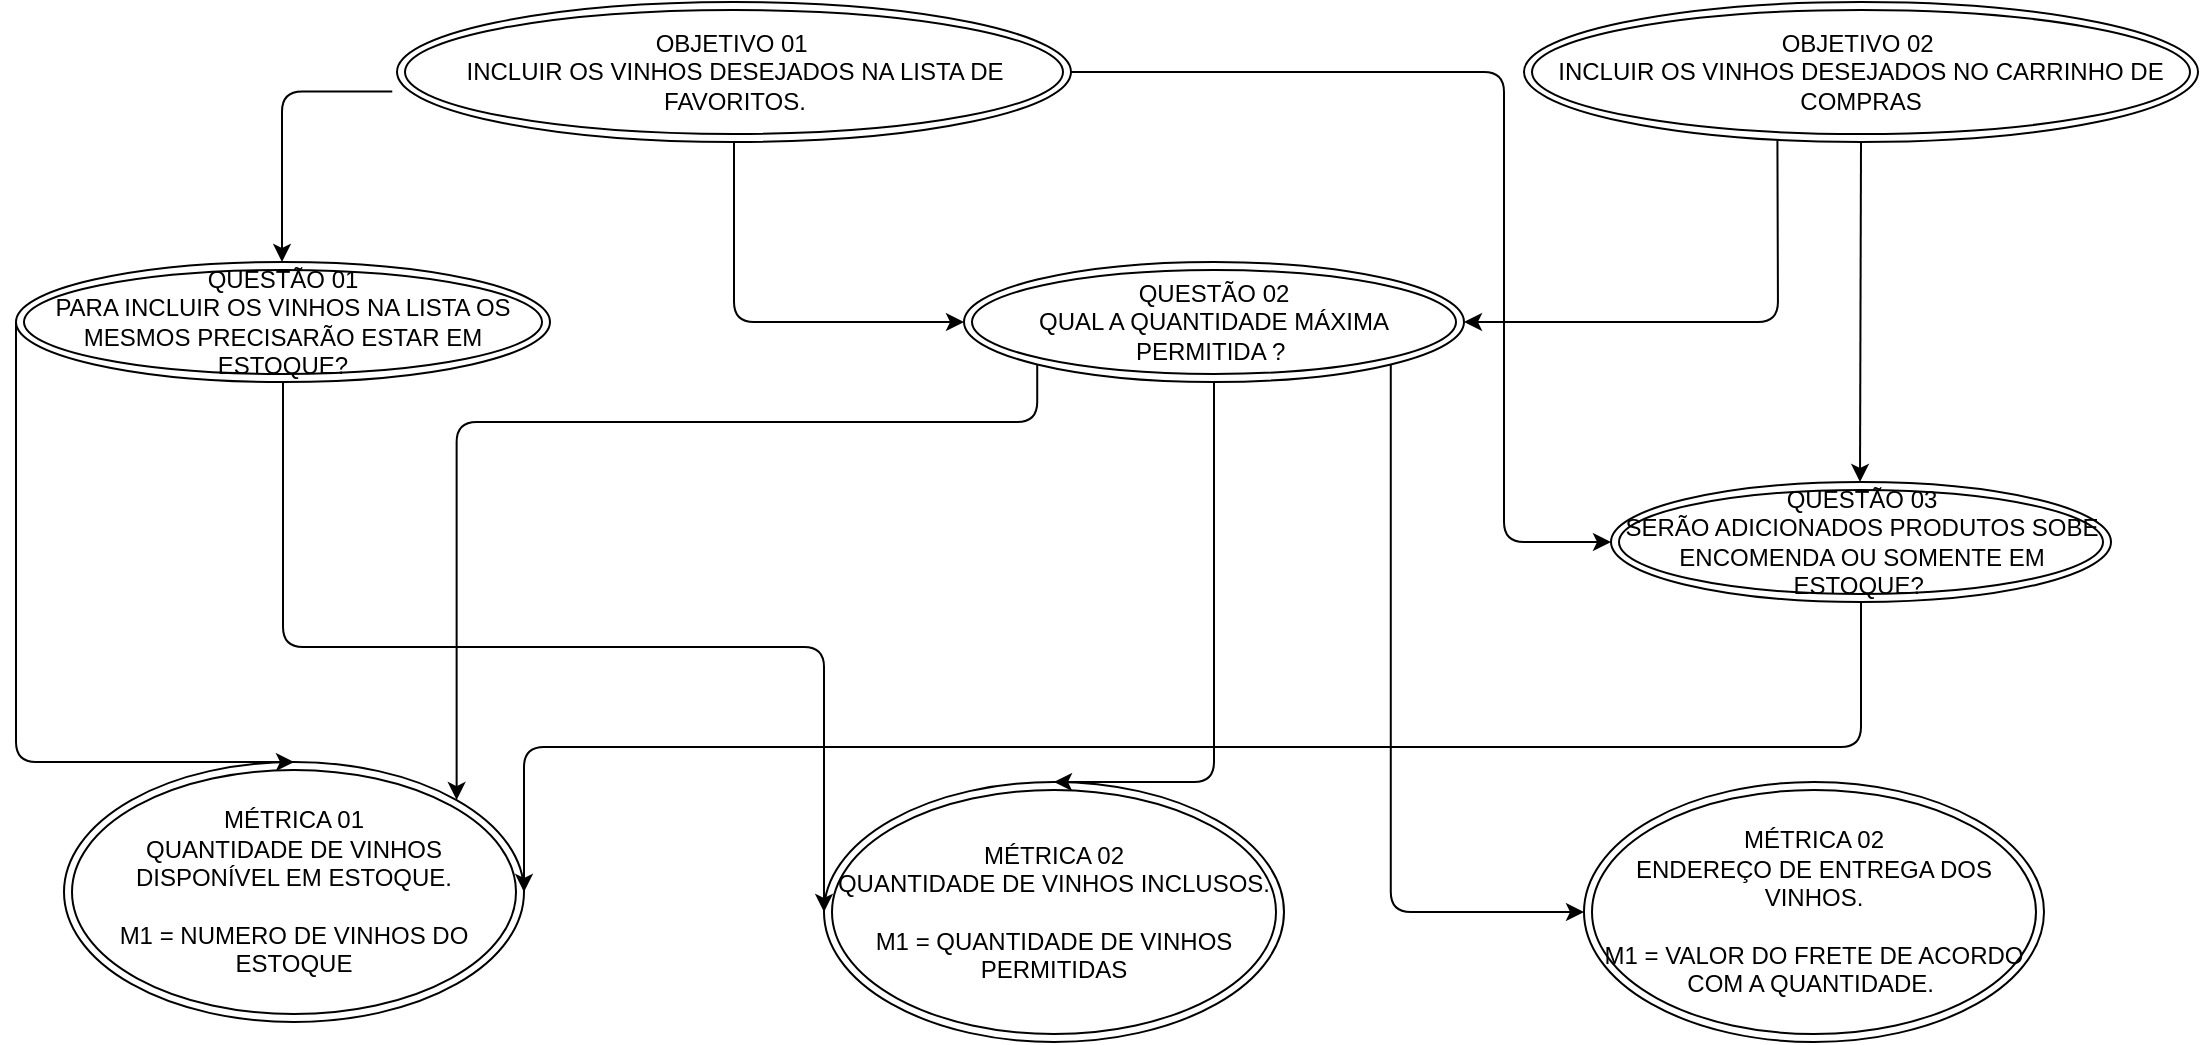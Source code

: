 <mxfile version="10.6.7" type="device"><diagram id="kfb7hoskEmbZJKhdST-G" name="Page-1"><mxGraphModel dx="1141" dy="648" grid="1" gridSize="10" guides="1" tooltips="1" connect="1" arrows="1" fold="1" page="1" pageScale="1" pageWidth="10000" pageHeight="10000" math="0" shadow="0"><root><mxCell id="0"/><mxCell id="1" parent="0"/><mxCell id="K0U3-W5fS0UKTucjYr8R-1" value="OBJETIVO 01&amp;nbsp;&lt;br&gt;INCLUIR OS VINHOS DESEJADOS NA LISTA DE FAVORITOS.&lt;br&gt;" style="ellipse;shape=doubleEllipse;whiteSpace=wrap;html=1;" vertex="1" parent="1"><mxGeometry x="236.5" y="70" width="337" height="70" as="geometry"/></mxCell><mxCell id="K0U3-W5fS0UKTucjYr8R-2" value="QUESTÃO 01&lt;br&gt;PARA INCLUIR OS VINHOS NA LISTA OS MESMOS PRECISARÃO ESTAR EM ESTOQUE?&lt;br&gt;" style="ellipse;shape=doubleEllipse;whiteSpace=wrap;html=1;" vertex="1" parent="1"><mxGeometry x="46" y="200" width="267" height="60" as="geometry"/></mxCell><mxCell id="K0U3-W5fS0UKTucjYr8R-3" value="QUESTÃO 02&lt;br&gt;QUAL A QUANTIDADE MÁXIMA PERMITIDA ?&amp;nbsp;&lt;br&gt;" style="ellipse;shape=doubleEllipse;whiteSpace=wrap;html=1;" vertex="1" parent="1"><mxGeometry x="520" y="200" width="250" height="60" as="geometry"/></mxCell><mxCell id="K0U3-W5fS0UKTucjYr8R-4" value="MÉTRICA 01&lt;br&gt;QUANTIDADE DE VINHOS DISPONÍVEL EM ESTOQUE.&lt;br&gt;&lt;br&gt;M1 = NUMERO DE VINHOS DO ESTOQUE&lt;br&gt;" style="ellipse;shape=doubleEllipse;whiteSpace=wrap;html=1;" vertex="1" parent="1"><mxGeometry x="70" y="450" width="230" height="130" as="geometry"/></mxCell><mxCell id="K0U3-W5fS0UKTucjYr8R-5" value="" style="edgeStyle=elbowEdgeStyle;elbow=horizontal;endArrow=classic;html=1;exitX=-0.007;exitY=0.64;exitDx=0;exitDy=0;exitPerimeter=0;entryX=0.5;entryY=0;entryDx=0;entryDy=0;" edge="1" parent="1" source="K0U3-W5fS0UKTucjYr8R-1" target="K0U3-W5fS0UKTucjYr8R-2"><mxGeometry width="50" height="50" relative="1" as="geometry"><mxPoint x="50" y="620" as="sourcePoint"/><mxPoint x="100" y="570" as="targetPoint"/><Array as="points"><mxPoint x="179" y="160"/></Array></mxGeometry></mxCell><mxCell id="K0U3-W5fS0UKTucjYr8R-6" value="" style="edgeStyle=elbowEdgeStyle;elbow=vertical;endArrow=classic;html=1;entryX=0;entryY=0.5;entryDx=0;entryDy=0;exitX=0.5;exitY=1;exitDx=0;exitDy=0;" edge="1" parent="1" source="K0U3-W5fS0UKTucjYr8R-1" target="K0U3-W5fS0UKTucjYr8R-3"><mxGeometry width="50" height="50" relative="1" as="geometry"><mxPoint x="50" y="620" as="sourcePoint"/><mxPoint x="100" y="570" as="targetPoint"/><Array as="points"><mxPoint x="460" y="230"/></Array></mxGeometry></mxCell><mxCell id="K0U3-W5fS0UKTucjYr8R-7" value="OBJETIVO 02&amp;nbsp;&lt;br&gt;INCLUIR OS VINHOS DESEJADOS NO CARRINHO DE COMPRAS&lt;br&gt;" style="ellipse;shape=doubleEllipse;whiteSpace=wrap;html=1;" vertex="1" parent="1"><mxGeometry x="800" y="70" width="337" height="70" as="geometry"/></mxCell><mxCell id="K0U3-W5fS0UKTucjYr8R-8" value="QUESTÃO 03&lt;br&gt;SERÃO ADICIONADOS PRODUTOS SOBE ENCOMENDA OU SOMENTE EM ESTOQUE?&amp;nbsp;&lt;br&gt;" style="ellipse;shape=doubleEllipse;whiteSpace=wrap;html=1;" vertex="1" parent="1"><mxGeometry x="843.5" y="310" width="250" height="60" as="geometry"/></mxCell><mxCell id="K0U3-W5fS0UKTucjYr8R-10" value="" style="edgeStyle=elbowEdgeStyle;elbow=horizontal;endArrow=classic;html=1;entryX=0.5;entryY=0;entryDx=0;entryDy=0;exitX=0.5;exitY=1;exitDx=0;exitDy=0;" edge="1" parent="1" source="K0U3-W5fS0UKTucjYr8R-7" target="K0U3-W5fS0UKTucjYr8R-8"><mxGeometry width="50" height="50" relative="1" as="geometry"><mxPoint x="50" y="560" as="sourcePoint"/><mxPoint x="100" y="510" as="targetPoint"/><Array as="points"><mxPoint x="968" y="190"/></Array></mxGeometry></mxCell><mxCell id="K0U3-W5fS0UKTucjYr8R-11" value="" style="edgeStyle=elbowEdgeStyle;elbow=horizontal;endArrow=classic;html=1;entryX=0;entryY=0.5;entryDx=0;entryDy=0;exitX=1;exitY=0.5;exitDx=0;exitDy=0;" edge="1" parent="1" source="K0U3-W5fS0UKTucjYr8R-1" target="K0U3-W5fS0UKTucjYr8R-8"><mxGeometry width="50" height="50" relative="1" as="geometry"><mxPoint x="50" y="560" as="sourcePoint"/><mxPoint x="100" y="510" as="targetPoint"/><Array as="points"><mxPoint x="790" y="220"/></Array></mxGeometry></mxCell><mxCell id="K0U3-W5fS0UKTucjYr8R-12" value="" style="edgeStyle=elbowEdgeStyle;elbow=horizontal;endArrow=classic;html=1;entryX=1;entryY=0.5;entryDx=0;entryDy=0;exitX=0.376;exitY=0.99;exitDx=0;exitDy=0;exitPerimeter=0;" edge="1" parent="1" source="K0U3-W5fS0UKTucjYr8R-7" target="K0U3-W5fS0UKTucjYr8R-3"><mxGeometry width="50" height="50" relative="1" as="geometry"><mxPoint x="50" y="560" as="sourcePoint"/><mxPoint x="100" y="510" as="targetPoint"/><Array as="points"><mxPoint x="927" y="210"/></Array></mxGeometry></mxCell><mxCell id="K0U3-W5fS0UKTucjYr8R-13" value="MÉTRICA 02&lt;br&gt;QUANTIDADE DE VINHOS INCLUSOS.&lt;br&gt;&lt;br&gt;M1 = QUANTIDADE DE VINHOS PERMITIDAS&lt;br&gt;" style="ellipse;shape=doubleEllipse;whiteSpace=wrap;html=1;" vertex="1" parent="1"><mxGeometry x="450" y="460" width="230" height="130" as="geometry"/></mxCell><mxCell id="K0U3-W5fS0UKTucjYr8R-14" value="MÉTRICA 02&lt;br&gt;ENDEREÇO DE ENTREGA DOS VINHOS.&lt;br&gt;&lt;br&gt;M1 = VALOR DO FRETE DE ACORDO COM A QUANTIDADE.&amp;nbsp;&lt;br&gt;" style="ellipse;shape=doubleEllipse;whiteSpace=wrap;html=1;" vertex="1" parent="1"><mxGeometry x="830" y="460" width="230" height="130" as="geometry"/></mxCell><mxCell id="K0U3-W5fS0UKTucjYr8R-16" value="" style="endArrow=classic;html=1;entryX=0.5;entryY=0;entryDx=0;entryDy=0;edgeStyle=orthogonalEdgeStyle;exitX=0;exitY=0.5;exitDx=0;exitDy=0;" edge="1" parent="1" source="K0U3-W5fS0UKTucjYr8R-2" target="K0U3-W5fS0UKTucjYr8R-4"><mxGeometry width="50" height="50" relative="1" as="geometry"><mxPoint x="185" y="340" as="sourcePoint"/><mxPoint x="100" y="610" as="targetPoint"/><Array as="points"><mxPoint x="46" y="450"/></Array></mxGeometry></mxCell><mxCell id="K0U3-W5fS0UKTucjYr8R-20" value="" style="edgeStyle=elbowEdgeStyle;elbow=vertical;endArrow=classic;html=1;entryX=1;entryY=0.5;entryDx=0;entryDy=0;exitX=0.5;exitY=1;exitDx=0;exitDy=0;" edge="1" parent="1" source="K0U3-W5fS0UKTucjYr8R-8" target="K0U3-W5fS0UKTucjYr8R-4"><mxGeometry width="50" height="50" relative="1" as="geometry"><mxPoint x="40" y="660" as="sourcePoint"/><mxPoint x="90" y="610" as="targetPoint"/></mxGeometry></mxCell><mxCell id="K0U3-W5fS0UKTucjYr8R-21" value="" style="edgeStyle=elbowEdgeStyle;elbow=vertical;endArrow=classic;html=1;entryX=0.5;entryY=0;entryDx=0;entryDy=0;exitX=0.5;exitY=1;exitDx=0;exitDy=0;" edge="1" parent="1" source="K0U3-W5fS0UKTucjYr8R-3" target="K0U3-W5fS0UKTucjYr8R-13"><mxGeometry width="50" height="50" relative="1" as="geometry"><mxPoint x="40" y="660" as="sourcePoint"/><mxPoint x="90" y="610" as="targetPoint"/><Array as="points"><mxPoint x="640" y="460"/></Array></mxGeometry></mxCell><mxCell id="K0U3-W5fS0UKTucjYr8R-22" value="" style="edgeStyle=elbowEdgeStyle;elbow=vertical;endArrow=classic;html=1;entryX=0;entryY=0.5;entryDx=0;entryDy=0;exitX=1;exitY=1;exitDx=0;exitDy=0;" edge="1" parent="1" source="K0U3-W5fS0UKTucjYr8R-3" target="K0U3-W5fS0UKTucjYr8R-14"><mxGeometry width="50" height="50" relative="1" as="geometry"><mxPoint x="40" y="660" as="sourcePoint"/><mxPoint x="90" y="610" as="targetPoint"/><Array as="points"><mxPoint x="780" y="525"/></Array></mxGeometry></mxCell><mxCell id="K0U3-W5fS0UKTucjYr8R-23" value="" style="edgeStyle=elbowEdgeStyle;elbow=vertical;endArrow=classic;html=1;entryX=1;entryY=0;entryDx=0;entryDy=0;exitX=0;exitY=1;exitDx=0;exitDy=0;" edge="1" parent="1" source="K0U3-W5fS0UKTucjYr8R-3" target="K0U3-W5fS0UKTucjYr8R-4"><mxGeometry width="50" height="50" relative="1" as="geometry"><mxPoint x="40" y="660" as="sourcePoint"/><mxPoint x="90" y="610" as="targetPoint"/><Array as="points"><mxPoint x="430" y="280"/></Array></mxGeometry></mxCell><mxCell id="K0U3-W5fS0UKTucjYr8R-24" value="" style="edgeStyle=elbowEdgeStyle;elbow=vertical;endArrow=classic;html=1;entryX=0;entryY=0.5;entryDx=0;entryDy=0;exitX=0.5;exitY=1;exitDx=0;exitDy=0;" edge="1" parent="1" source="K0U3-W5fS0UKTucjYr8R-2" target="K0U3-W5fS0UKTucjYr8R-13"><mxGeometry width="50" height="50" relative="1" as="geometry"><mxPoint x="40" y="660" as="sourcePoint"/><mxPoint x="90" y="610" as="targetPoint"/></mxGeometry></mxCell></root></mxGraphModel></diagram></mxfile>